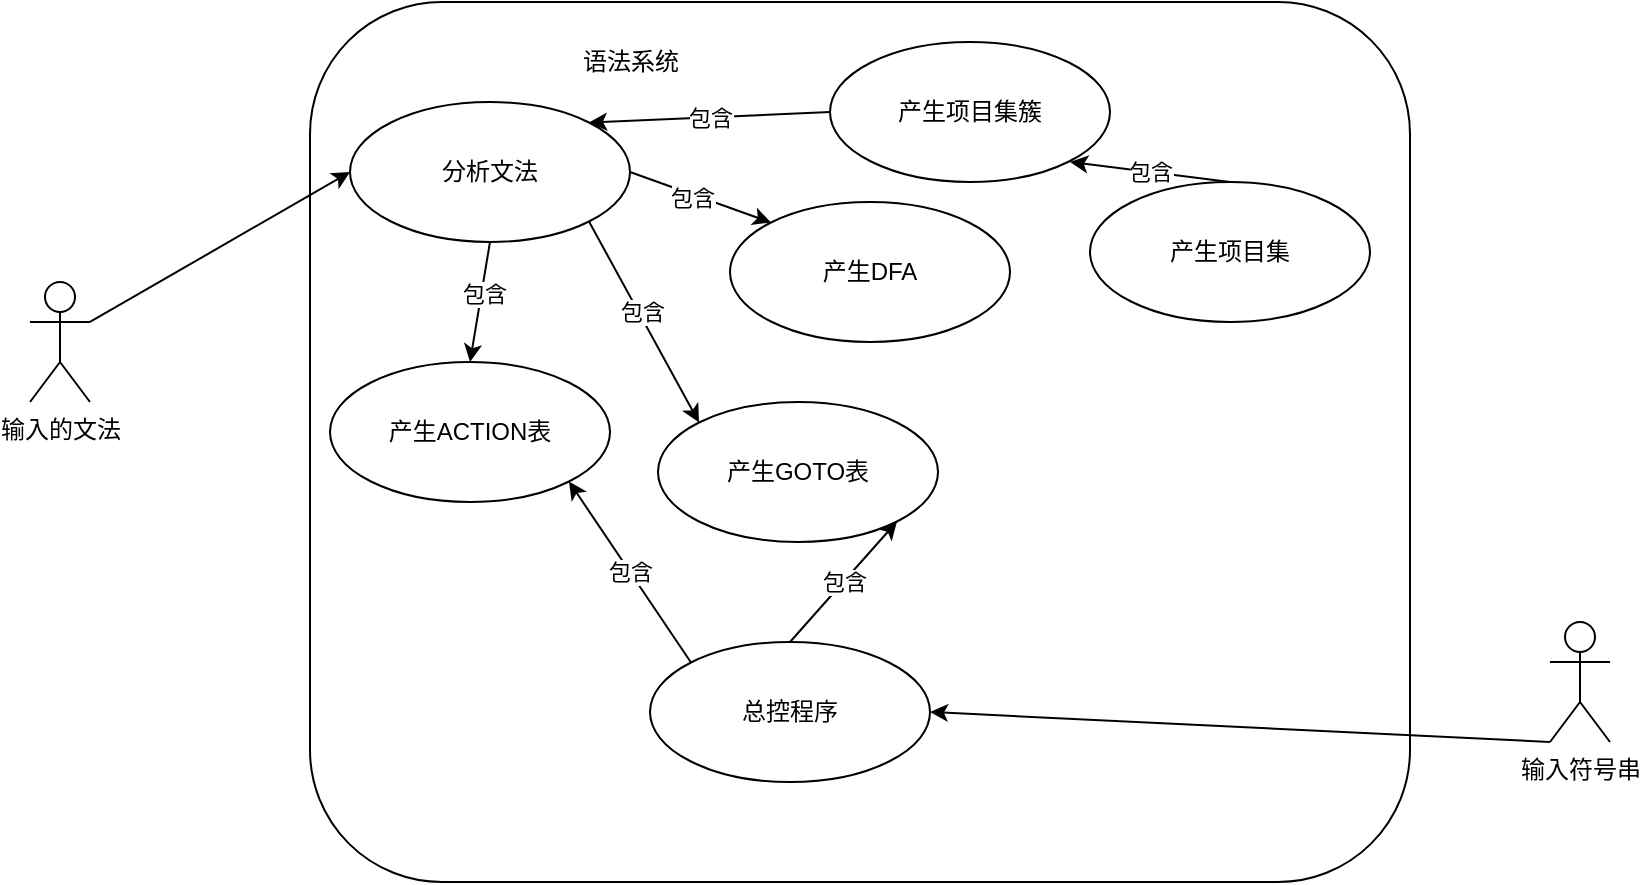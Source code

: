 <mxfile>
    <diagram id="LQBaAz6AXYF-VPjqmH7Y" name="第 1 页">
        <mxGraphModel dx="698" dy="1885" grid="1" gridSize="10" guides="1" tooltips="1" connect="1" arrows="1" fold="1" page="1" pageScale="1" pageWidth="827" pageHeight="1169" math="0" shadow="0">
            <root>
                <mxCell id="0"/>
                <mxCell id="1" parent="0"/>
                <mxCell id="7" value="" style="rounded=1;whiteSpace=wrap;html=1;" parent="1" vertex="1">
                    <mxGeometry x="240" y="-30" width="550" height="440" as="geometry"/>
                </mxCell>
                <mxCell id="58" style="edgeStyle=none;html=1;exitX=0;exitY=1;exitDx=0;exitDy=0;exitPerimeter=0;entryX=1;entryY=0.5;entryDx=0;entryDy=0;" edge="1" parent="1" source="2" target="57">
                    <mxGeometry relative="1" as="geometry"/>
                </mxCell>
                <mxCell id="2" value="输入符号串" style="shape=umlActor;html=1;verticalLabelPosition=bottom;verticalAlign=top;align=center;" parent="1" vertex="1">
                    <mxGeometry x="860" y="280" width="30" height="60" as="geometry"/>
                </mxCell>
                <mxCell id="40" style="edgeStyle=none;html=1;exitX=1;exitY=0.333;exitDx=0;exitDy=0;exitPerimeter=0;entryX=0;entryY=0.5;entryDx=0;entryDy=0;" edge="1" parent="1" source="10" target="39">
                    <mxGeometry relative="1" as="geometry"/>
                </mxCell>
                <mxCell id="10" value="输入的文法" style="shape=umlActor;html=1;verticalLabelPosition=bottom;verticalAlign=top;align=center;" parent="1" vertex="1">
                    <mxGeometry x="100" y="110" width="30" height="60" as="geometry"/>
                </mxCell>
                <mxCell id="38" value="语法系统" style="text;html=1;align=center;verticalAlign=middle;resizable=0;points=[];autosize=1;strokeColor=none;" vertex="1" parent="1">
                    <mxGeometry x="370" y="-10" width="60" height="20" as="geometry"/>
                </mxCell>
                <mxCell id="42" style="edgeStyle=none;html=1;exitX=1;exitY=0.5;exitDx=0;exitDy=0;entryX=0;entryY=0;entryDx=0;entryDy=0;" edge="1" parent="1" source="39" target="41">
                    <mxGeometry relative="1" as="geometry"/>
                </mxCell>
                <mxCell id="43" value="包含" style="edgeLabel;html=1;align=center;verticalAlign=middle;resizable=0;points=[];" vertex="1" connectable="0" parent="42">
                    <mxGeometry x="-0.112" y="-2" relative="1" as="geometry">
                        <mxPoint as="offset"/>
                    </mxGeometry>
                </mxCell>
                <mxCell id="46" style="edgeStyle=none;html=1;exitX=0.5;exitY=1;exitDx=0;exitDy=0;entryX=0.5;entryY=0;entryDx=0;entryDy=0;" edge="1" parent="1" source="39" target="44">
                    <mxGeometry relative="1" as="geometry"/>
                </mxCell>
                <mxCell id="48" value="包含" style="edgeLabel;html=1;align=center;verticalAlign=middle;resizable=0;points=[];" vertex="1" connectable="0" parent="46">
                    <mxGeometry x="-0.138" y="1" relative="1" as="geometry">
                        <mxPoint as="offset"/>
                    </mxGeometry>
                </mxCell>
                <mxCell id="47" style="edgeStyle=none;html=1;exitX=1;exitY=1;exitDx=0;exitDy=0;entryX=0;entryY=0;entryDx=0;entryDy=0;" edge="1" parent="1" source="39" target="45">
                    <mxGeometry relative="1" as="geometry"/>
                </mxCell>
                <mxCell id="49" value="包含" style="edgeLabel;html=1;align=center;verticalAlign=middle;resizable=0;points=[];" vertex="1" connectable="0" parent="47">
                    <mxGeometry x="-0.085" y="1" relative="1" as="geometry">
                        <mxPoint y="-1" as="offset"/>
                    </mxGeometry>
                </mxCell>
                <mxCell id="39" value="分析文法" style="ellipse;whiteSpace=wrap;html=1;" vertex="1" parent="1">
                    <mxGeometry x="260" y="20" width="140" height="70" as="geometry"/>
                </mxCell>
                <mxCell id="41" value="产生DFA" style="ellipse;whiteSpace=wrap;html=1;" vertex="1" parent="1">
                    <mxGeometry x="450" y="70" width="140" height="70" as="geometry"/>
                </mxCell>
                <mxCell id="44" value="产生ACTION表" style="ellipse;whiteSpace=wrap;html=1;" vertex="1" parent="1">
                    <mxGeometry x="250" y="150" width="140" height="70" as="geometry"/>
                </mxCell>
                <mxCell id="45" value="产生GOTO表" style="ellipse;whiteSpace=wrap;html=1;" vertex="1" parent="1">
                    <mxGeometry x="414" y="170" width="140" height="70" as="geometry"/>
                </mxCell>
                <mxCell id="54" value="包含" style="edgeStyle=none;html=1;exitX=0;exitY=0.5;exitDx=0;exitDy=0;entryX=1;entryY=0;entryDx=0;entryDy=0;" edge="1" parent="1" source="52" target="39">
                    <mxGeometry relative="1" as="geometry"/>
                </mxCell>
                <mxCell id="52" value="产生项目集簇" style="ellipse;whiteSpace=wrap;html=1;" vertex="1" parent="1">
                    <mxGeometry x="500" y="-10" width="140" height="70" as="geometry"/>
                </mxCell>
                <mxCell id="56" value="包含" style="edgeStyle=none;html=1;exitX=0.5;exitY=0;exitDx=0;exitDy=0;" edge="1" parent="1" source="55">
                    <mxGeometry relative="1" as="geometry">
                        <mxPoint x="620" y="50" as="targetPoint"/>
                    </mxGeometry>
                </mxCell>
                <mxCell id="55" value="产生项目集" style="ellipse;whiteSpace=wrap;html=1;" vertex="1" parent="1">
                    <mxGeometry x="630" y="60" width="140" height="70" as="geometry"/>
                </mxCell>
                <mxCell id="59" value="包含" style="edgeStyle=none;html=1;exitX=0.5;exitY=0;exitDx=0;exitDy=0;entryX=1;entryY=1;entryDx=0;entryDy=0;" edge="1" parent="1" source="57" target="45">
                    <mxGeometry relative="1" as="geometry"/>
                </mxCell>
                <mxCell id="60" value="包含" style="edgeStyle=none;html=1;exitX=0;exitY=0;exitDx=0;exitDy=0;entryX=1;entryY=1;entryDx=0;entryDy=0;" edge="1" parent="1" source="57" target="44">
                    <mxGeometry relative="1" as="geometry"/>
                </mxCell>
                <mxCell id="57" value="总控程序" style="ellipse;whiteSpace=wrap;html=1;" vertex="1" parent="1">
                    <mxGeometry x="410" y="290" width="140" height="70" as="geometry"/>
                </mxCell>
            </root>
        </mxGraphModel>
    </diagram>
</mxfile>
